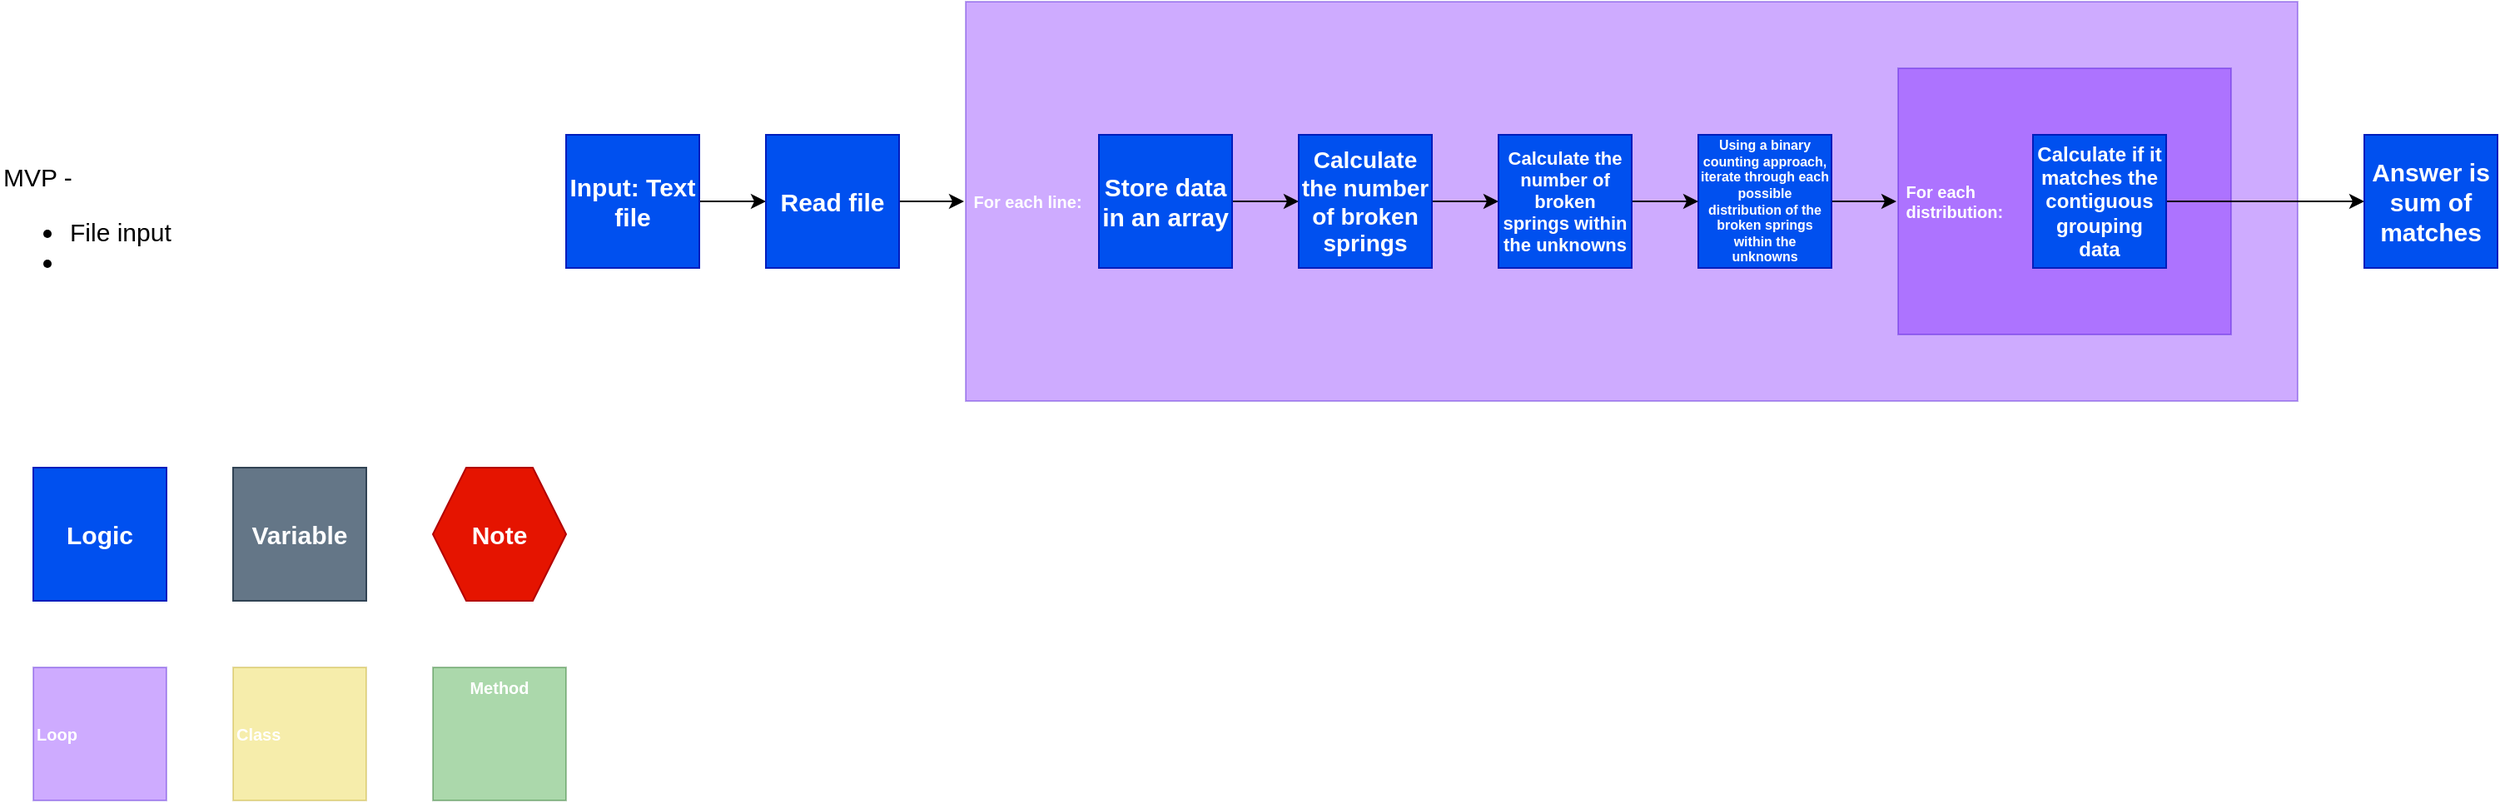 <mxfile version="22.0.0" type="device">
  <diagram name="Page-1" id="2BmdeuGA4Vgqx7qn_TmH">
    <mxGraphModel dx="770" dy="689" grid="1" gridSize="10" guides="1" tooltips="1" connect="1" arrows="1" fold="1" page="1" pageScale="1" pageWidth="827" pageHeight="1169" math="0" shadow="0">
      <root>
        <mxCell id="0" />
        <mxCell id="1" parent="0" />
        <mxCell id="138D5iPo24huTF3OedoR-11" value="&amp;nbsp;For each line:" style="rounded=0;whiteSpace=wrap;html=1;fillColor=#6a00ff;fontColor=#ffffff;strokeColor=#3700CC;fontSize=10;fontStyle=1;align=left;opacity=33;perimeterSpacing=1;strokeWidth=1;" vertex="1" parent="1">
          <mxGeometry x="600" y="120" width="800" height="240" as="geometry" />
        </mxCell>
        <mxCell id="138D5iPo24huTF3OedoR-1" value="Loop" style="rounded=0;whiteSpace=wrap;html=1;fillColor=#6a00ff;fontColor=#ffffff;strokeColor=#3700CC;fontSize=10;fontStyle=1;align=left;opacity=33;perimeterSpacing=1;strokeWidth=1;" vertex="1" parent="1">
          <mxGeometry x="40" y="520" width="80" height="80" as="geometry" />
        </mxCell>
        <mxCell id="138D5iPo24huTF3OedoR-2" value="Class" style="rounded=0;whiteSpace=wrap;html=1;fillColor=#e3c800;fontColor=#FFFFFF;strokeColor=#B09500;fontSize=10;fontStyle=1;align=left;opacity=33;perimeterSpacing=1;strokeWidth=1;" vertex="1" parent="1">
          <mxGeometry x="160" y="520" width="80" height="80" as="geometry" />
        </mxCell>
        <mxCell id="138D5iPo24huTF3OedoR-3" value="Method" style="rounded=0;whiteSpace=wrap;html=1;fillColor=#008a00;fontColor=#ffffff;strokeColor=#005700;fontSize=10;fontStyle=1;align=center;opacity=33;perimeterSpacing=1;strokeWidth=1;verticalAlign=top;" vertex="1" parent="1">
          <mxGeometry x="280" y="520" width="80" height="80" as="geometry" />
        </mxCell>
        <mxCell id="138D5iPo24huTF3OedoR-4" value="Logic" style="rounded=0;whiteSpace=wrap;html=1;fillColor=#0050ef;fontColor=#ffffff;strokeColor=#001DBC;fontSize=15;fontStyle=1" vertex="1" parent="1">
          <mxGeometry x="40" y="400" width="80" height="80" as="geometry" />
        </mxCell>
        <mxCell id="138D5iPo24huTF3OedoR-5" value="Variable" style="rounded=0;whiteSpace=wrap;html=1;fillColor=#647687;fontColor=#ffffff;strokeColor=#314354;fontSize=15;fontStyle=1" vertex="1" parent="1">
          <mxGeometry x="160" y="400" width="80" height="80" as="geometry" />
        </mxCell>
        <mxCell id="138D5iPo24huTF3OedoR-6" value="Note" style="shape=hexagon;perimeter=hexagonPerimeter2;whiteSpace=wrap;html=1;fixedSize=1;fillColor=#e51400;fontColor=#ffffff;strokeColor=#B20000;fontStyle=1;fontSize=15;" vertex="1" parent="1">
          <mxGeometry x="280" y="400" width="80" height="80" as="geometry" />
        </mxCell>
        <mxCell id="138D5iPo24huTF3OedoR-7" style="edgeStyle=orthogonalEdgeStyle;rounded=0;orthogonalLoop=1;jettySize=auto;html=1;exitX=1;exitY=0.5;exitDx=0;exitDy=0;entryX=0;entryY=0.5;entryDx=0;entryDy=0;" edge="1" parent="1" source="138D5iPo24huTF3OedoR-8" target="138D5iPo24huTF3OedoR-10">
          <mxGeometry relative="1" as="geometry" />
        </mxCell>
        <mxCell id="138D5iPo24huTF3OedoR-8" value="Input: Text file" style="rounded=0;whiteSpace=wrap;html=1;fillColor=#0050ef;fontColor=#ffffff;strokeColor=#001DBC;fontSize=15;fontStyle=1" vertex="1" parent="1">
          <mxGeometry x="360" y="200" width="80" height="80" as="geometry" />
        </mxCell>
        <mxCell id="138D5iPo24huTF3OedoR-9" value="" style="edgeStyle=orthogonalEdgeStyle;rounded=0;orthogonalLoop=1;jettySize=auto;html=1;" edge="1" parent="1" source="138D5iPo24huTF3OedoR-10">
          <mxGeometry relative="1" as="geometry">
            <mxPoint x="599" y="240" as="targetPoint" />
          </mxGeometry>
        </mxCell>
        <mxCell id="138D5iPo24huTF3OedoR-10" value="Read file" style="rounded=0;whiteSpace=wrap;html=1;fillColor=#0050ef;fontColor=#ffffff;strokeColor=#001DBC;fontSize=15;fontStyle=1" vertex="1" parent="1">
          <mxGeometry x="480" y="200" width="80" height="80" as="geometry" />
        </mxCell>
        <mxCell id="138D5iPo24huTF3OedoR-15" value="MVP - &lt;br style=&quot;font-size: 15px;&quot;&gt;&lt;ul&gt;&lt;li&gt;File input&lt;/li&gt;&lt;li&gt;&lt;br&gt;&lt;/li&gt;&lt;/ul&gt;" style="text;html=1;strokeColor=none;fillColor=none;align=left;verticalAlign=top;whiteSpace=wrap;rounded=0;fontSize=15;" vertex="1" parent="1">
          <mxGeometry x="20" y="210" width="340" height="190" as="geometry" />
        </mxCell>
        <mxCell id="138D5iPo24huTF3OedoR-29" value="" style="edgeStyle=orthogonalEdgeStyle;rounded=0;orthogonalLoop=1;jettySize=auto;html=1;" edge="1" parent="1" source="138D5iPo24huTF3OedoR-18" target="138D5iPo24huTF3OedoR-19">
          <mxGeometry relative="1" as="geometry" />
        </mxCell>
        <mxCell id="138D5iPo24huTF3OedoR-18" value="Store data in an array" style="rounded=0;whiteSpace=wrap;html=1;fillColor=#0050ef;fontColor=#ffffff;strokeColor=#001DBC;fontSize=15;fontStyle=1" vertex="1" parent="1">
          <mxGeometry x="680" y="200" width="80" height="80" as="geometry" />
        </mxCell>
        <mxCell id="138D5iPo24huTF3OedoR-30" value="" style="edgeStyle=orthogonalEdgeStyle;rounded=0;orthogonalLoop=1;jettySize=auto;html=1;" edge="1" parent="1" source="138D5iPo24huTF3OedoR-19" target="138D5iPo24huTF3OedoR-21">
          <mxGeometry relative="1" as="geometry" />
        </mxCell>
        <mxCell id="138D5iPo24huTF3OedoR-19" value="Calculate the number of broken springs" style="rounded=0;whiteSpace=wrap;html=1;fillColor=#0050ef;fontColor=#ffffff;strokeColor=#001DBC;fontSize=14;fontStyle=1" vertex="1" parent="1">
          <mxGeometry x="800" y="200" width="80" height="80" as="geometry" />
        </mxCell>
        <mxCell id="138D5iPo24huTF3OedoR-25" value="" style="edgeStyle=orthogonalEdgeStyle;rounded=0;orthogonalLoop=1;jettySize=auto;html=1;" edge="1" parent="1" source="138D5iPo24huTF3OedoR-20" target="138D5iPo24huTF3OedoR-23">
          <mxGeometry relative="1" as="geometry" />
        </mxCell>
        <mxCell id="138D5iPo24huTF3OedoR-20" value="Using a binary counting approach, iterate through each possible distribution of the broken springs within the unknowns" style="rounded=0;whiteSpace=wrap;html=1;fillColor=#0050ef;fontColor=#ffffff;strokeColor=#001DBC;fontSize=8;fontStyle=1" vertex="1" parent="1">
          <mxGeometry x="1040" y="200" width="80" height="80" as="geometry" />
        </mxCell>
        <mxCell id="138D5iPo24huTF3OedoR-31" value="" style="edgeStyle=orthogonalEdgeStyle;rounded=0;orthogonalLoop=1;jettySize=auto;html=1;" edge="1" parent="1" source="138D5iPo24huTF3OedoR-21" target="138D5iPo24huTF3OedoR-20">
          <mxGeometry relative="1" as="geometry" />
        </mxCell>
        <mxCell id="138D5iPo24huTF3OedoR-21" value="Calculate the number of broken springs within the unknowns" style="rounded=0;whiteSpace=wrap;html=1;fillColor=#0050ef;fontColor=#ffffff;strokeColor=#001DBC;fontSize=11;fontStyle=1" vertex="1" parent="1">
          <mxGeometry x="920" y="200" width="80" height="80" as="geometry" />
        </mxCell>
        <mxCell id="138D5iPo24huTF3OedoR-23" value="&amp;nbsp;For each &lt;br&gt;&amp;nbsp;distribution:" style="rounded=0;whiteSpace=wrap;html=1;fillColor=#6a00ff;fontColor=#ffffff;strokeColor=#3700CC;fontSize=10;fontStyle=1;align=left;opacity=33;perimeterSpacing=1;strokeWidth=1;" vertex="1" parent="1">
          <mxGeometry x="1160" y="160" width="200" height="160" as="geometry" />
        </mxCell>
        <mxCell id="138D5iPo24huTF3OedoR-28" style="edgeStyle=orthogonalEdgeStyle;rounded=0;orthogonalLoop=1;jettySize=auto;html=1;exitX=1;exitY=0.5;exitDx=0;exitDy=0;entryX=0;entryY=0.5;entryDx=0;entryDy=0;" edge="1" parent="1" source="138D5iPo24huTF3OedoR-26" target="138D5iPo24huTF3OedoR-27">
          <mxGeometry relative="1" as="geometry" />
        </mxCell>
        <mxCell id="138D5iPo24huTF3OedoR-26" value="Calculate if it matches the contiguous grouping data" style="rounded=0;whiteSpace=wrap;html=1;fillColor=#0050ef;fontColor=#ffffff;strokeColor=#001DBC;fontSize=12;fontStyle=1" vertex="1" parent="1">
          <mxGeometry x="1241" y="200" width="80" height="80" as="geometry" />
        </mxCell>
        <mxCell id="138D5iPo24huTF3OedoR-27" value="Answer is sum of matches" style="rounded=0;whiteSpace=wrap;html=1;fillColor=#0050ef;fontColor=#ffffff;strokeColor=#001DBC;fontSize=15;fontStyle=1" vertex="1" parent="1">
          <mxGeometry x="1440" y="200" width="80" height="80" as="geometry" />
        </mxCell>
      </root>
    </mxGraphModel>
  </diagram>
</mxfile>

